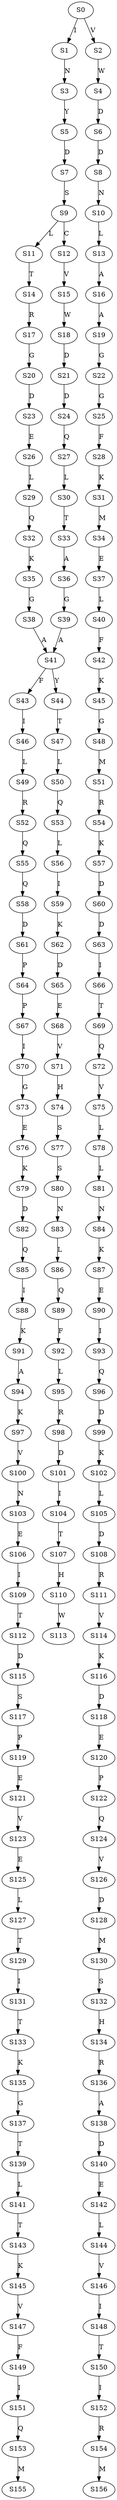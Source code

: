strict digraph  {
	S0 -> S1 [ label = I ];
	S0 -> S2 [ label = V ];
	S1 -> S3 [ label = N ];
	S2 -> S4 [ label = W ];
	S3 -> S5 [ label = Y ];
	S4 -> S6 [ label = D ];
	S5 -> S7 [ label = D ];
	S6 -> S8 [ label = D ];
	S7 -> S9 [ label = S ];
	S8 -> S10 [ label = N ];
	S9 -> S11 [ label = L ];
	S9 -> S12 [ label = C ];
	S10 -> S13 [ label = L ];
	S11 -> S14 [ label = T ];
	S12 -> S15 [ label = V ];
	S13 -> S16 [ label = A ];
	S14 -> S17 [ label = R ];
	S15 -> S18 [ label = W ];
	S16 -> S19 [ label = A ];
	S17 -> S20 [ label = G ];
	S18 -> S21 [ label = D ];
	S19 -> S22 [ label = G ];
	S20 -> S23 [ label = D ];
	S21 -> S24 [ label = D ];
	S22 -> S25 [ label = G ];
	S23 -> S26 [ label = E ];
	S24 -> S27 [ label = Q ];
	S25 -> S28 [ label = F ];
	S26 -> S29 [ label = L ];
	S27 -> S30 [ label = L ];
	S28 -> S31 [ label = K ];
	S29 -> S32 [ label = Q ];
	S30 -> S33 [ label = T ];
	S31 -> S34 [ label = M ];
	S32 -> S35 [ label = K ];
	S33 -> S36 [ label = A ];
	S34 -> S37 [ label = E ];
	S35 -> S38 [ label = G ];
	S36 -> S39 [ label = G ];
	S37 -> S40 [ label = L ];
	S38 -> S41 [ label = A ];
	S39 -> S41 [ label = A ];
	S40 -> S42 [ label = F ];
	S41 -> S43 [ label = F ];
	S41 -> S44 [ label = Y ];
	S42 -> S45 [ label = K ];
	S43 -> S46 [ label = I ];
	S44 -> S47 [ label = T ];
	S45 -> S48 [ label = G ];
	S46 -> S49 [ label = L ];
	S47 -> S50 [ label = L ];
	S48 -> S51 [ label = M ];
	S49 -> S52 [ label = R ];
	S50 -> S53 [ label = Q ];
	S51 -> S54 [ label = R ];
	S52 -> S55 [ label = Q ];
	S53 -> S56 [ label = L ];
	S54 -> S57 [ label = K ];
	S55 -> S58 [ label = Q ];
	S56 -> S59 [ label = I ];
	S57 -> S60 [ label = D ];
	S58 -> S61 [ label = D ];
	S59 -> S62 [ label = K ];
	S60 -> S63 [ label = D ];
	S61 -> S64 [ label = P ];
	S62 -> S65 [ label = D ];
	S63 -> S66 [ label = I ];
	S64 -> S67 [ label = P ];
	S65 -> S68 [ label = E ];
	S66 -> S69 [ label = T ];
	S67 -> S70 [ label = I ];
	S68 -> S71 [ label = V ];
	S69 -> S72 [ label = Q ];
	S70 -> S73 [ label = G ];
	S71 -> S74 [ label = H ];
	S72 -> S75 [ label = V ];
	S73 -> S76 [ label = E ];
	S74 -> S77 [ label = S ];
	S75 -> S78 [ label = L ];
	S76 -> S79 [ label = K ];
	S77 -> S80 [ label = S ];
	S78 -> S81 [ label = L ];
	S79 -> S82 [ label = D ];
	S80 -> S83 [ label = N ];
	S81 -> S84 [ label = N ];
	S82 -> S85 [ label = Q ];
	S83 -> S86 [ label = L ];
	S84 -> S87 [ label = K ];
	S85 -> S88 [ label = I ];
	S86 -> S89 [ label = Q ];
	S87 -> S90 [ label = E ];
	S88 -> S91 [ label = K ];
	S89 -> S92 [ label = F ];
	S90 -> S93 [ label = I ];
	S91 -> S94 [ label = A ];
	S92 -> S95 [ label = L ];
	S93 -> S96 [ label = Q ];
	S94 -> S97 [ label = K ];
	S95 -> S98 [ label = R ];
	S96 -> S99 [ label = D ];
	S97 -> S100 [ label = V ];
	S98 -> S101 [ label = D ];
	S99 -> S102 [ label = K ];
	S100 -> S103 [ label = N ];
	S101 -> S104 [ label = I ];
	S102 -> S105 [ label = L ];
	S103 -> S106 [ label = E ];
	S104 -> S107 [ label = T ];
	S105 -> S108 [ label = D ];
	S106 -> S109 [ label = I ];
	S107 -> S110 [ label = H ];
	S108 -> S111 [ label = R ];
	S109 -> S112 [ label = T ];
	S110 -> S113 [ label = W ];
	S111 -> S114 [ label = V ];
	S112 -> S115 [ label = D ];
	S114 -> S116 [ label = K ];
	S115 -> S117 [ label = S ];
	S116 -> S118 [ label = D ];
	S117 -> S119 [ label = P ];
	S118 -> S120 [ label = E ];
	S119 -> S121 [ label = E ];
	S120 -> S122 [ label = P ];
	S121 -> S123 [ label = V ];
	S122 -> S124 [ label = Q ];
	S123 -> S125 [ label = E ];
	S124 -> S126 [ label = V ];
	S125 -> S127 [ label = L ];
	S126 -> S128 [ label = D ];
	S127 -> S129 [ label = T ];
	S128 -> S130 [ label = M ];
	S129 -> S131 [ label = I ];
	S130 -> S132 [ label = S ];
	S131 -> S133 [ label = T ];
	S132 -> S134 [ label = H ];
	S133 -> S135 [ label = K ];
	S134 -> S136 [ label = R ];
	S135 -> S137 [ label = G ];
	S136 -> S138 [ label = A ];
	S137 -> S139 [ label = T ];
	S138 -> S140 [ label = D ];
	S139 -> S141 [ label = L ];
	S140 -> S142 [ label = E ];
	S141 -> S143 [ label = T ];
	S142 -> S144 [ label = L ];
	S143 -> S145 [ label = K ];
	S144 -> S146 [ label = V ];
	S145 -> S147 [ label = V ];
	S146 -> S148 [ label = I ];
	S147 -> S149 [ label = F ];
	S148 -> S150 [ label = T ];
	S149 -> S151 [ label = I ];
	S150 -> S152 [ label = I ];
	S151 -> S153 [ label = Q ];
	S152 -> S154 [ label = R ];
	S153 -> S155 [ label = M ];
	S154 -> S156 [ label = M ];
}

